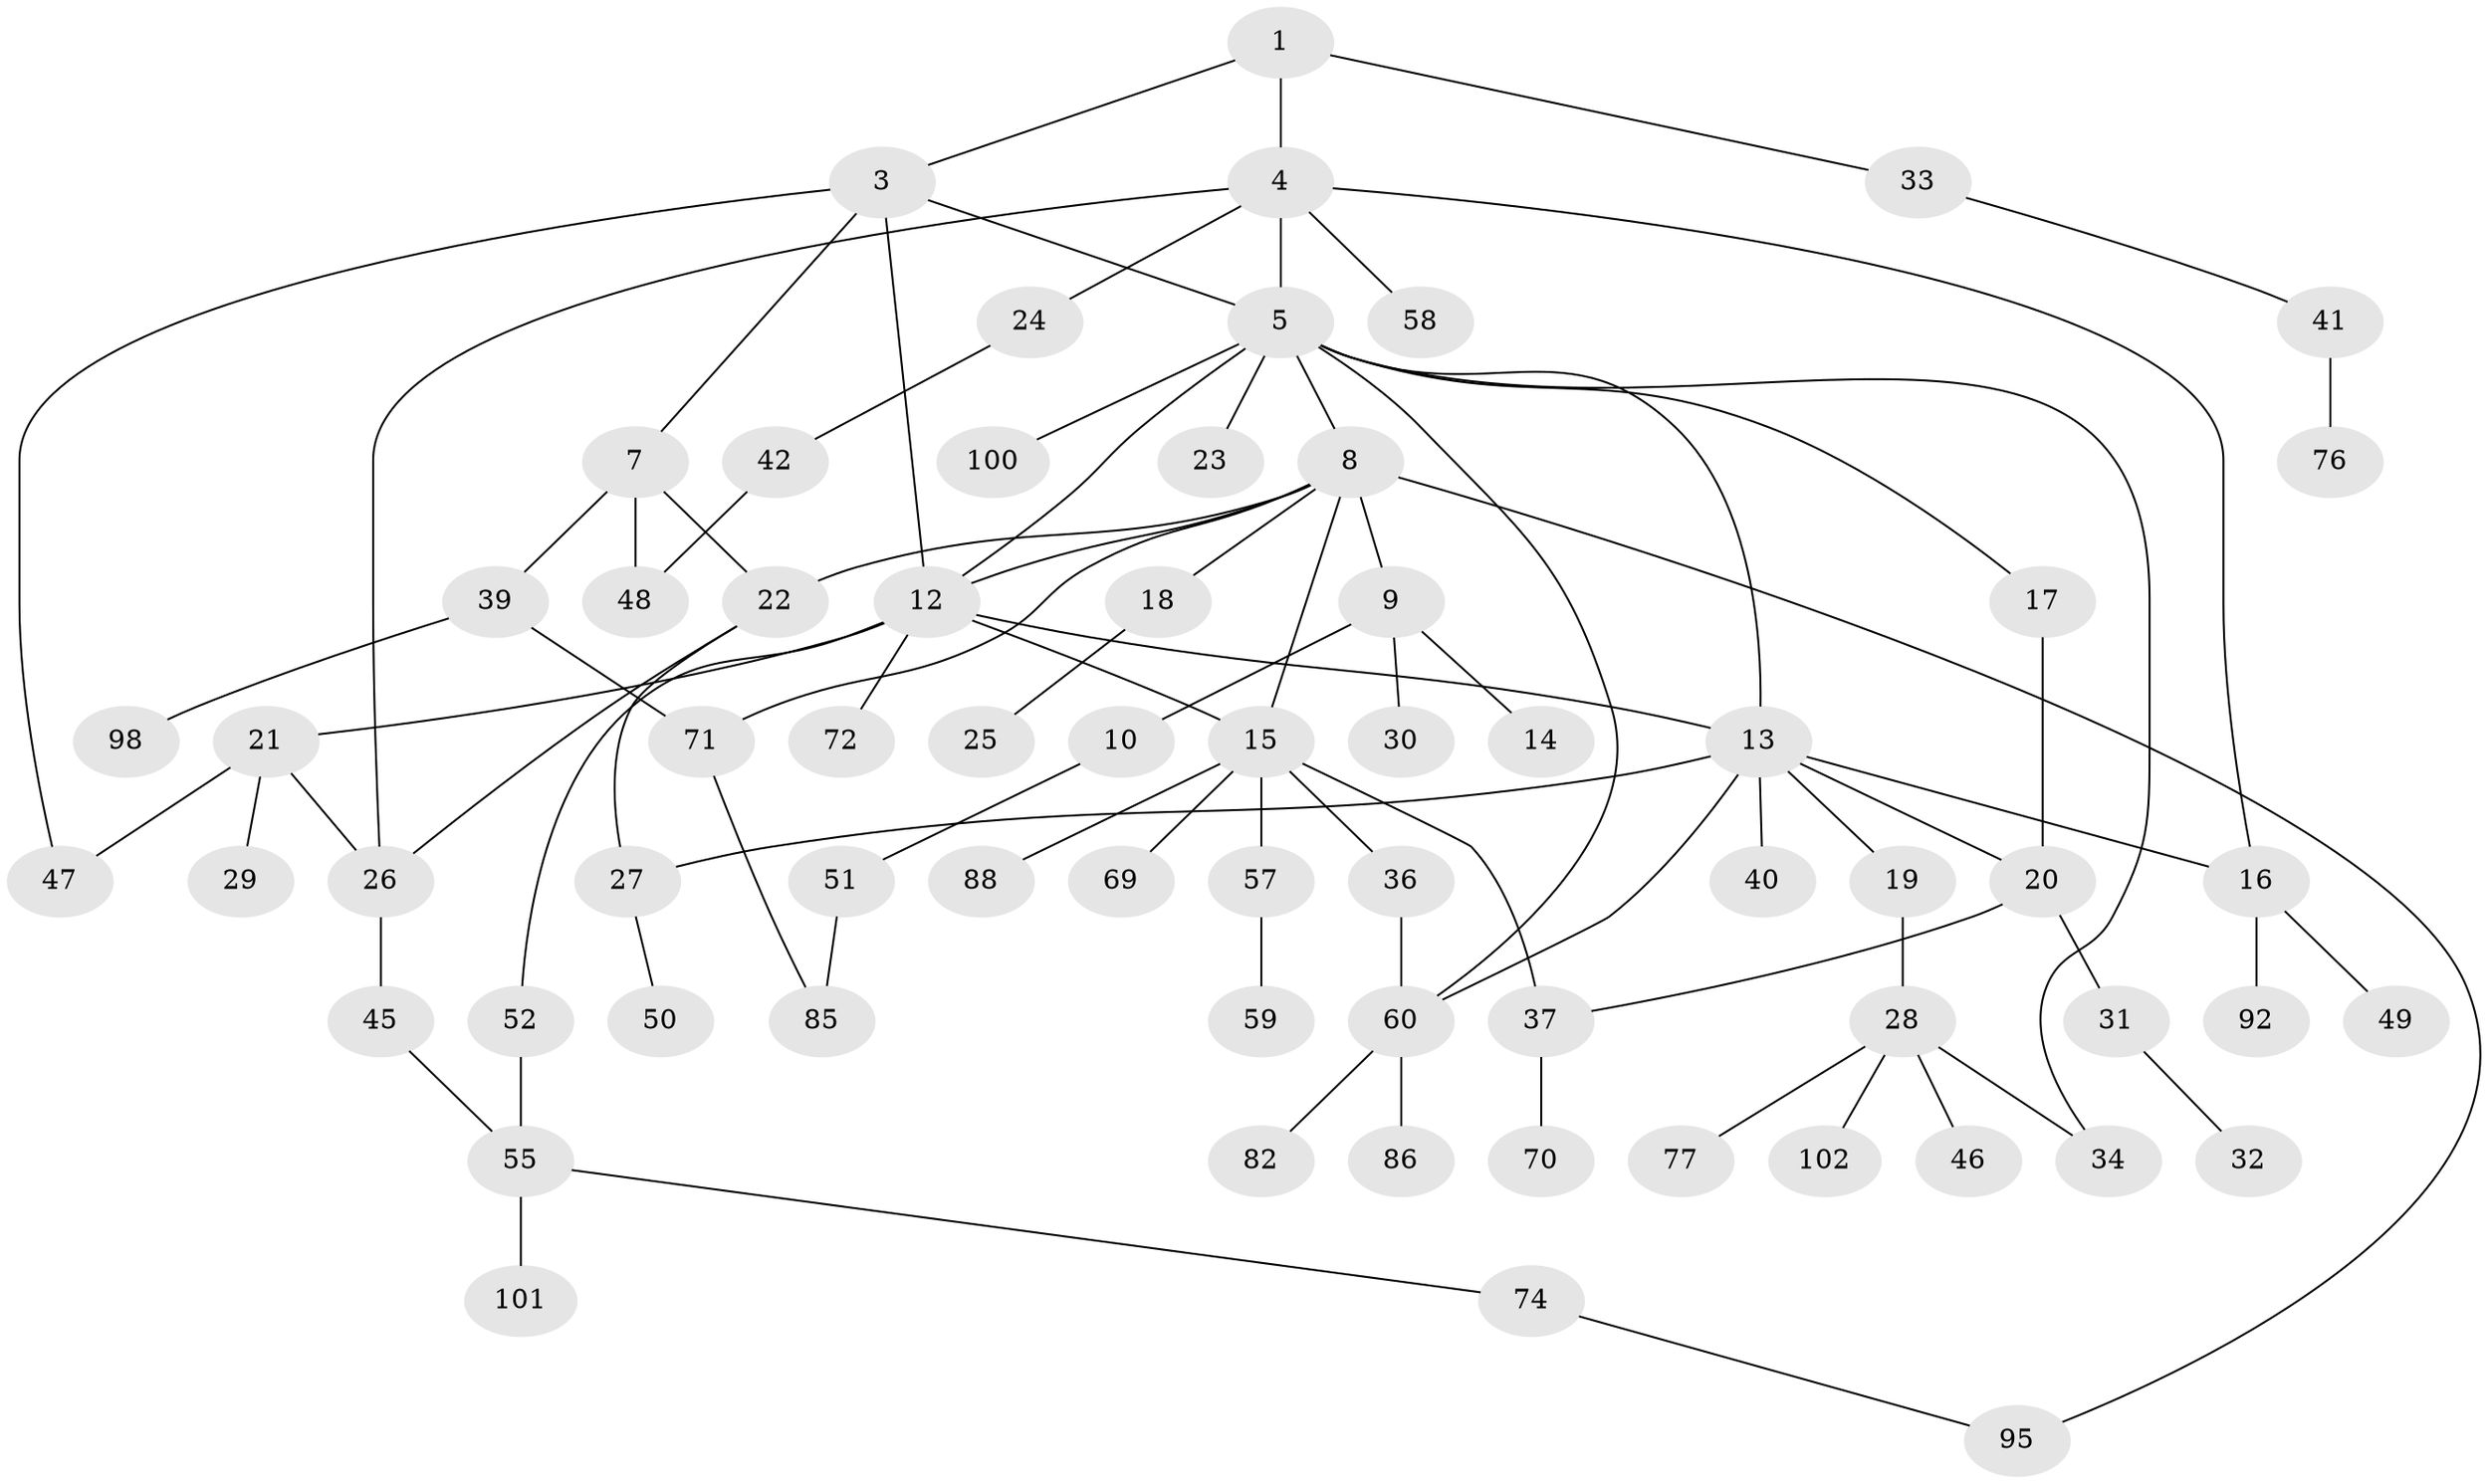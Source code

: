 // original degree distribution, {2: 0.35294117647058826, 3: 0.14705882352941177, 5: 0.0784313725490196, 6: 0.0196078431372549, 7: 0.00980392156862745, 8: 0.00980392156862745, 4: 0.06862745098039216, 1: 0.3137254901960784}
// Generated by graph-tools (version 1.1) at 2025/41/03/06/25 10:41:25]
// undirected, 67 vertices, 87 edges
graph export_dot {
graph [start="1"]
  node [color=gray90,style=filled];
  1 [super="+2"];
  3;
  4 [super="+63"];
  5 [super="+6"];
  7 [super="+11"];
  8 [super="+80"];
  9;
  10 [super="+43"];
  12 [super="+79"];
  13 [super="+44"];
  14;
  15 [super="+35"];
  16 [super="+54"];
  17 [super="+93"];
  18;
  19 [super="+61"];
  20 [super="+99"];
  21 [super="+89"];
  22 [super="+68"];
  23;
  24;
  25;
  26 [super="+91"];
  27;
  28 [super="+38"];
  29 [super="+64"];
  30;
  31 [super="+96"];
  32;
  33;
  34;
  36;
  37 [super="+65"];
  39 [super="+62"];
  40 [super="+97"];
  41;
  42 [super="+81"];
  45 [super="+56"];
  46;
  47 [super="+66"];
  48 [super="+53"];
  49 [super="+90"];
  50 [super="+84"];
  51 [super="+83"];
  52;
  55 [super="+67"];
  57;
  58;
  59 [super="+75"];
  60 [super="+78"];
  69;
  70;
  71 [super="+73"];
  72;
  74;
  76 [super="+94"];
  77;
  82;
  85 [super="+87"];
  86;
  88;
  92;
  95;
  98;
  100;
  101;
  102;
  1 -- 3;
  1 -- 4;
  1 -- 33;
  3 -- 5;
  3 -- 7;
  3 -- 12;
  3 -- 47;
  4 -- 16;
  4 -- 24;
  4 -- 58;
  4 -- 26;
  4 -- 5;
  5 -- 17;
  5 -- 34;
  5 -- 100;
  5 -- 23;
  5 -- 8;
  5 -- 13;
  5 -- 12;
  5 -- 60;
  7 -- 48;
  7 -- 39;
  7 -- 22;
  8 -- 9;
  8 -- 15;
  8 -- 18;
  8 -- 22;
  8 -- 71;
  8 -- 95;
  8 -- 12;
  9 -- 10;
  9 -- 14;
  9 -- 30;
  10 -- 51;
  12 -- 21;
  12 -- 52;
  12 -- 72;
  12 -- 13;
  12 -- 15;
  13 -- 19;
  13 -- 40;
  13 -- 16;
  13 -- 27;
  13 -- 60;
  13 -- 20;
  15 -- 37;
  15 -- 57;
  15 -- 88;
  15 -- 36;
  15 -- 69;
  16 -- 49;
  16 -- 92;
  17 -- 20;
  18 -- 25;
  19 -- 28;
  20 -- 31;
  20 -- 37;
  21 -- 26;
  21 -- 29;
  21 -- 47;
  22 -- 27;
  22 -- 26;
  24 -- 42;
  26 -- 45;
  27 -- 50;
  28 -- 34;
  28 -- 46;
  28 -- 77;
  28 -- 102;
  31 -- 32;
  33 -- 41;
  36 -- 60;
  37 -- 70;
  39 -- 71;
  39 -- 98;
  41 -- 76;
  42 -- 48;
  45 -- 55;
  51 -- 85;
  52 -- 55;
  55 -- 74;
  55 -- 101;
  57 -- 59;
  60 -- 82;
  60 -- 86;
  71 -- 85;
  74 -- 95;
}
